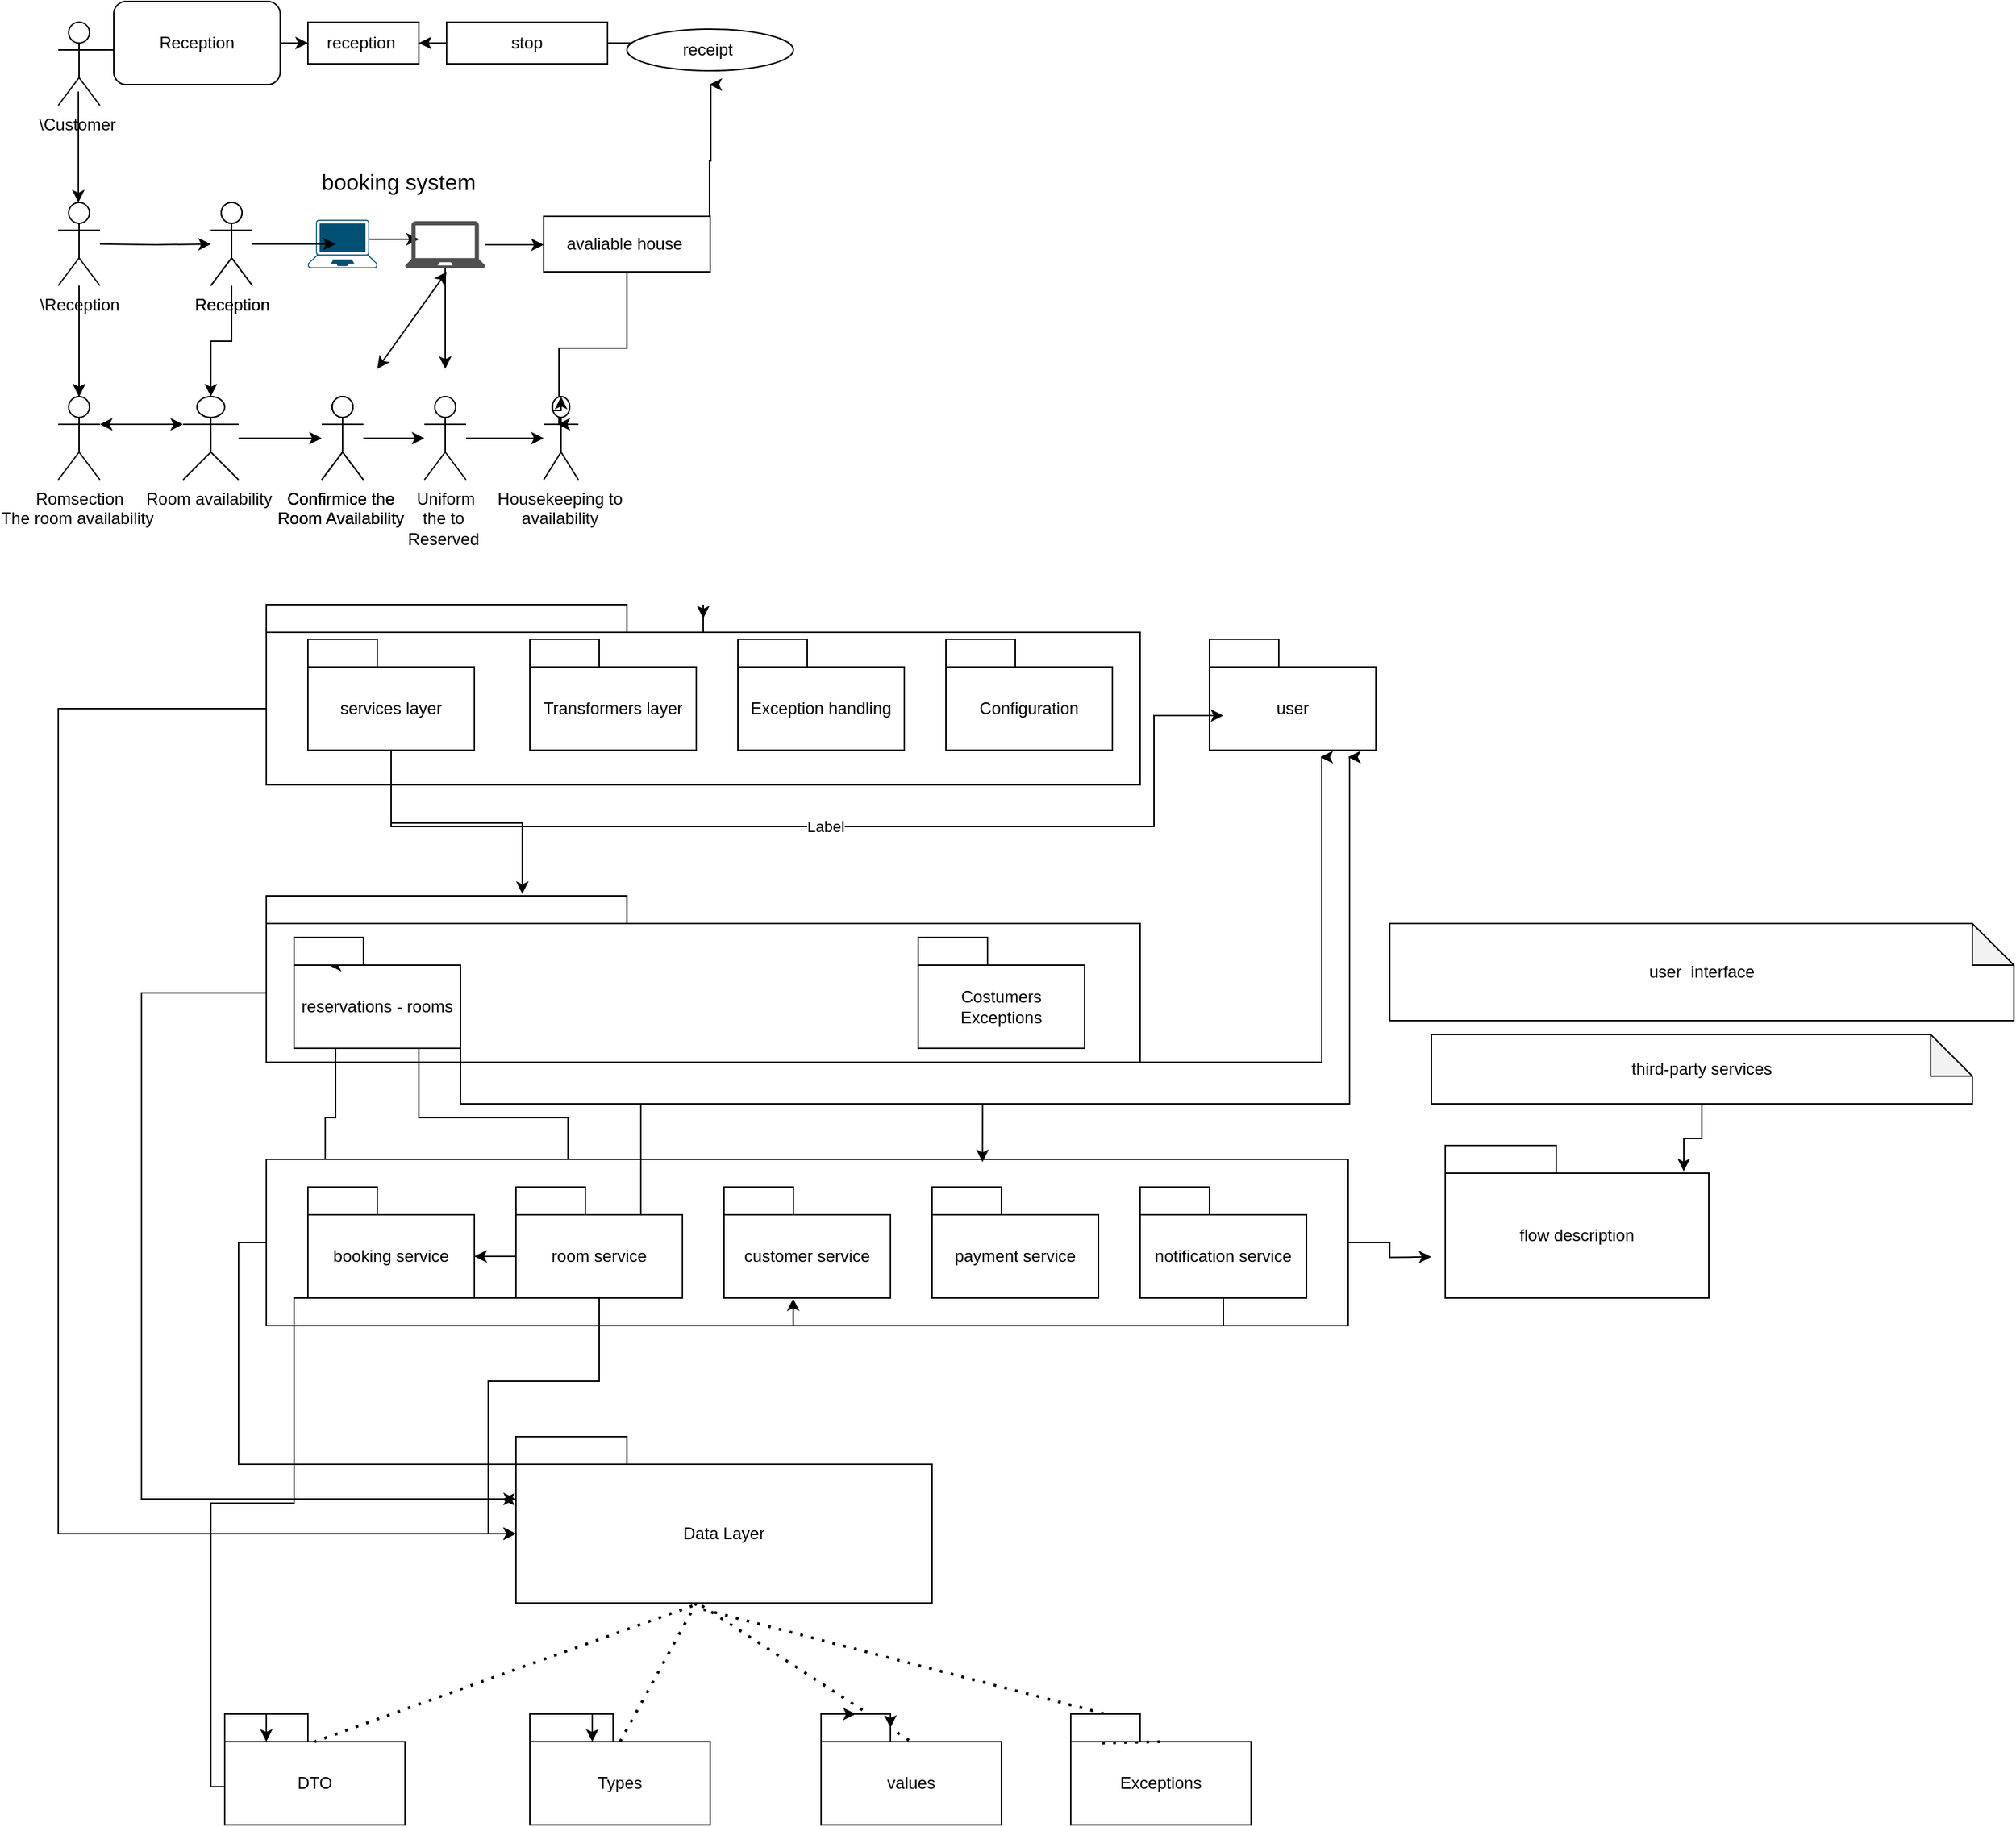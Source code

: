 <mxfile version="26.0.5">
  <diagram name="Page-1" id="pwZF1fmiWI_HokIm1GMl">
    <mxGraphModel dx="1400" dy="809" grid="1" gridSize="10" guides="1" tooltips="1" connect="1" arrows="1" fold="1" page="1" pageScale="1" pageWidth="850" pageHeight="1100" math="0" shadow="0">
      <root>
        <mxCell id="0" />
        <mxCell id="1" parent="0" />
        <mxCell id="9j3O-kGa8PUBj-ueTTgq-31" style="edgeStyle=orthogonalEdgeStyle;rounded=0;orthogonalLoop=1;jettySize=auto;html=1;entryX=0;entryY=0.5;entryDx=0;entryDy=0;" parent="1" edge="1">
          <mxGeometry relative="1" as="geometry">
            <mxPoint x="80" y="170" as="sourcePoint" />
            <mxPoint x="160" y="170" as="targetPoint" />
          </mxGeometry>
        </mxCell>
        <mxCell id="9j3O-kGa8PUBj-ueTTgq-32" style="edgeStyle=orthogonalEdgeStyle;rounded=0;orthogonalLoop=1;jettySize=auto;html=1;" parent="1" edge="1">
          <mxGeometry relative="1" as="geometry">
            <mxPoint x="64.5" y="280" as="targetPoint" />
            <mxPoint x="64.5" y="200" as="sourcePoint" />
          </mxGeometry>
        </mxCell>
        <mxCell id="9j3O-kGa8PUBj-ueTTgq-37" value="" style="edgeStyle=orthogonalEdgeStyle;rounded=0;orthogonalLoop=1;jettySize=auto;html=1;" parent="1" target="9j3O-kGa8PUBj-ueTTgq-36" edge="1">
          <mxGeometry relative="1" as="geometry">
            <mxPoint x="80" y="310" as="sourcePoint" />
          </mxGeometry>
        </mxCell>
        <mxCell id="9j3O-kGa8PUBj-ueTTgq-36" value="Reception" style="shape=umlActor;verticalLabelPosition=bottom;verticalAlign=top;html=1;outlineConnect=0;" parent="1" vertex="1">
          <mxGeometry x="160" y="280" width="30" height="60" as="geometry" />
        </mxCell>
        <mxCell id="9j3O-kGa8PUBj-ueTTgq-41" style="edgeStyle=orthogonalEdgeStyle;rounded=0;orthogonalLoop=1;jettySize=auto;html=1;exitX=0.885;exitY=0.4;exitDx=0;exitDy=0;exitPerimeter=0;" parent="1" source="9j3O-kGa8PUBj-ueTTgq-38" edge="1">
          <mxGeometry relative="1" as="geometry">
            <mxPoint x="310" y="307" as="targetPoint" />
          </mxGeometry>
        </mxCell>
        <mxCell id="9j3O-kGa8PUBj-ueTTgq-38" value="" style="points=[[0.13,0.02,0],[0.5,0,0],[0.87,0.02,0],[0.885,0.4,0],[0.985,0.985,0],[0.5,1,0],[0.015,0.985,0],[0.115,0.4,0]];verticalLabelPosition=bottom;sketch=0;html=1;verticalAlign=top;aspect=fixed;align=center;pointerEvents=1;shape=mxgraph.cisco19.laptop;fillColor=#005073;strokeColor=none;" parent="1" vertex="1">
          <mxGeometry x="230" y="292.5" width="50" height="35" as="geometry" />
        </mxCell>
        <mxCell id="9j3O-kGa8PUBj-ueTTgq-86" value="" style="edgeStyle=orthogonalEdgeStyle;rounded=0;orthogonalLoop=1;jettySize=auto;html=1;" parent="1" source="9j3O-kGa8PUBj-ueTTgq-39" target="9j3O-kGa8PUBj-ueTTgq-81" edge="1">
          <mxGeometry relative="1" as="geometry" />
        </mxCell>
        <mxCell id="9j3O-kGa8PUBj-ueTTgq-39" value="Reception" style="rounded=1;whiteSpace=wrap;html=1;" parent="1" vertex="1">
          <mxGeometry x="90" y="135" width="120" height="60" as="geometry" />
        </mxCell>
        <mxCell id="9j3O-kGa8PUBj-ueTTgq-40" style="edgeStyle=orthogonalEdgeStyle;rounded=0;orthogonalLoop=1;jettySize=auto;html=1;entryX=0.4;entryY=0.5;entryDx=0;entryDy=0;entryPerimeter=0;" parent="1" source="9j3O-kGa8PUBj-ueTTgq-36" target="9j3O-kGa8PUBj-ueTTgq-38" edge="1">
          <mxGeometry relative="1" as="geometry" />
        </mxCell>
        <mxCell id="9j3O-kGa8PUBj-ueTTgq-43" style="edgeStyle=orthogonalEdgeStyle;rounded=0;orthogonalLoop=1;jettySize=auto;html=1;" parent="1" source="9j3O-kGa8PUBj-ueTTgq-42" edge="1">
          <mxGeometry relative="1" as="geometry">
            <mxPoint x="400" y="310.5" as="targetPoint" />
          </mxGeometry>
        </mxCell>
        <mxCell id="9j3O-kGa8PUBj-ueTTgq-45" style="edgeStyle=orthogonalEdgeStyle;rounded=0;orthogonalLoop=1;jettySize=auto;html=1;" parent="1" source="9j3O-kGa8PUBj-ueTTgq-42" edge="1">
          <mxGeometry relative="1" as="geometry">
            <mxPoint x="329" y="400" as="targetPoint" />
          </mxGeometry>
        </mxCell>
        <mxCell id="9j3O-kGa8PUBj-ueTTgq-42" value="" style="sketch=0;pointerEvents=1;shadow=0;dashed=0;html=1;strokeColor=none;fillColor=#505050;labelPosition=center;verticalLabelPosition=bottom;verticalAlign=top;outlineConnect=0;align=center;shape=mxgraph.office.devices.laptop;" parent="1" vertex="1">
          <mxGeometry x="300" y="293.5" width="58" height="34" as="geometry" />
        </mxCell>
        <mxCell id="9j3O-kGa8PUBj-ueTTgq-44" value="" style="endArrow=classic;startArrow=classic;html=1;rounded=0;" parent="1" edge="1">
          <mxGeometry width="50" height="50" relative="1" as="geometry">
            <mxPoint x="280" y="400" as="sourcePoint" />
            <mxPoint x="330" y="330" as="targetPoint" />
          </mxGeometry>
        </mxCell>
        <mxCell id="9j3O-kGa8PUBj-ueTTgq-75" style="edgeStyle=orthogonalEdgeStyle;rounded=0;orthogonalLoop=1;jettySize=auto;html=1;" parent="1" source="9j3O-kGa8PUBj-ueTTgq-46" edge="1">
          <mxGeometry relative="1" as="geometry">
            <mxPoint x="410" y="440" as="targetPoint" />
            <Array as="points">
              <mxPoint x="460" y="385" />
              <mxPoint x="411" y="385" />
            </Array>
          </mxGeometry>
        </mxCell>
        <mxCell id="9j3O-kGa8PUBj-ueTTgq-76" style="edgeStyle=orthogonalEdgeStyle;rounded=0;orthogonalLoop=1;jettySize=auto;html=1;" parent="1" edge="1">
          <mxGeometry relative="1" as="geometry">
            <mxPoint x="519.5" y="195" as="targetPoint" />
            <mxPoint x="519.5" y="305" as="sourcePoint" />
            <Array as="points">
              <mxPoint x="519.5" y="250" />
              <mxPoint x="520.5" y="250" />
            </Array>
          </mxGeometry>
        </mxCell>
        <mxCell id="9j3O-kGa8PUBj-ueTTgq-46" value="avaliable house&amp;nbsp;" style="rounded=0;whiteSpace=wrap;html=1;" parent="1" vertex="1">
          <mxGeometry x="400" y="290" width="120" height="40" as="geometry" />
        </mxCell>
        <mxCell id="9j3O-kGa8PUBj-ueTTgq-55" value="" style="edgeStyle=orthogonalEdgeStyle;rounded=0;orthogonalLoop=1;jettySize=auto;html=1;" parent="1" source="9j3O-kGa8PUBj-ueTTgq-50" target="9j3O-kGa8PUBj-ueTTgq-52" edge="1">
          <mxGeometry relative="1" as="geometry" />
        </mxCell>
        <mxCell id="9j3O-kGa8PUBj-ueTTgq-56" value="" style="edgeStyle=orthogonalEdgeStyle;rounded=0;orthogonalLoop=1;jettySize=auto;html=1;" parent="1" source="9j3O-kGa8PUBj-ueTTgq-50" target="9j3O-kGa8PUBj-ueTTgq-52" edge="1">
          <mxGeometry relative="1" as="geometry" />
        </mxCell>
        <mxCell id="9j3O-kGa8PUBj-ueTTgq-50" value="\Reception" style="shape=umlActor;verticalLabelPosition=bottom;verticalAlign=top;html=1;outlineConnect=0;" parent="1" vertex="1">
          <mxGeometry x="50" y="280" width="30" height="60" as="geometry" />
        </mxCell>
        <mxCell id="9j3O-kGa8PUBj-ueTTgq-52" value="Romsection&lt;div&gt;The room availability&amp;nbsp;&lt;/div&gt;" style="shape=umlActor;verticalLabelPosition=bottom;verticalAlign=top;html=1;outlineConnect=0;" parent="1" vertex="1">
          <mxGeometry x="50" y="420" width="30" height="60" as="geometry" />
        </mxCell>
        <mxCell id="9j3O-kGa8PUBj-ueTTgq-68" value="" style="edgeStyle=orthogonalEdgeStyle;rounded=0;orthogonalLoop=1;jettySize=auto;html=1;" parent="1" source="9j3O-kGa8PUBj-ueTTgq-59" target="9j3O-kGa8PUBj-ueTTgq-64" edge="1">
          <mxGeometry relative="1" as="geometry" />
        </mxCell>
        <mxCell id="9j3O-kGa8PUBj-ueTTgq-57" value="" style="endArrow=classic;startArrow=classic;html=1;rounded=0;entryX=0;entryY=0.333;entryDx=0;entryDy=0;entryPerimeter=0;" parent="1" target="9j3O-kGa8PUBj-ueTTgq-59" edge="1">
          <mxGeometry width="50" height="50" relative="1" as="geometry">
            <mxPoint x="80" y="440" as="sourcePoint" />
            <mxPoint x="140" y="440" as="targetPoint" />
          </mxGeometry>
        </mxCell>
        <mxCell id="9j3O-kGa8PUBj-ueTTgq-59" value="Room availability&amp;nbsp;" style="shape=umlActor;verticalLabelPosition=bottom;verticalAlign=top;html=1;outlineConnect=0;" parent="1" vertex="1">
          <mxGeometry x="140" y="420" width="40" height="60" as="geometry" />
        </mxCell>
        <mxCell id="9j3O-kGa8PUBj-ueTTgq-61" style="edgeStyle=orthogonalEdgeStyle;rounded=0;orthogonalLoop=1;jettySize=auto;html=1;entryX=0.5;entryY=0;entryDx=0;entryDy=0;entryPerimeter=0;" parent="1" source="9j3O-kGa8PUBj-ueTTgq-36" target="9j3O-kGa8PUBj-ueTTgq-59" edge="1">
          <mxGeometry relative="1" as="geometry" />
        </mxCell>
        <mxCell id="9j3O-kGa8PUBj-ueTTgq-63" value="Reception" style="shape=umlActor;verticalLabelPosition=bottom;verticalAlign=top;html=1;outlineConnect=0;" parent="1" vertex="1">
          <mxGeometry x="160" y="280" width="30" height="60" as="geometry" />
        </mxCell>
        <mxCell id="9j3O-kGa8PUBj-ueTTgq-64" value="Confirmice the&amp;nbsp;&lt;div&gt;Room Availability&amp;nbsp;&lt;div&gt;&lt;br&gt;&lt;/div&gt;&lt;/div&gt;" style="shape=umlActor;verticalLabelPosition=bottom;verticalAlign=top;html=1;outlineConnect=0;" parent="1" vertex="1">
          <mxGeometry x="240" y="420" width="30" height="60" as="geometry" />
        </mxCell>
        <mxCell id="9j3O-kGa8PUBj-ueTTgq-72" value="" style="edgeStyle=orthogonalEdgeStyle;rounded=0;orthogonalLoop=1;jettySize=auto;html=1;" parent="1" source="9j3O-kGa8PUBj-ueTTgq-69" target="9j3O-kGa8PUBj-ueTTgq-70" edge="1">
          <mxGeometry relative="1" as="geometry" />
        </mxCell>
        <mxCell id="9j3O-kGa8PUBj-ueTTgq-69" value="Confirmice the&amp;nbsp;&lt;div&gt;Room Availability&amp;nbsp;&lt;div&gt;&lt;br&gt;&lt;/div&gt;&lt;/div&gt;" style="shape=umlActor;verticalLabelPosition=bottom;verticalAlign=top;html=1;outlineConnect=0;" parent="1" vertex="1">
          <mxGeometry x="240" y="420" width="30" height="60" as="geometry" />
        </mxCell>
        <mxCell id="9j3O-kGa8PUBj-ueTTgq-74" value="" style="edgeStyle=orthogonalEdgeStyle;rounded=0;orthogonalLoop=1;jettySize=auto;html=1;" parent="1" source="9j3O-kGa8PUBj-ueTTgq-70" target="9j3O-kGa8PUBj-ueTTgq-73" edge="1">
          <mxGeometry relative="1" as="geometry">
            <Array as="points">
              <mxPoint x="400" y="440" />
              <mxPoint x="400" y="440" />
            </Array>
          </mxGeometry>
        </mxCell>
        <mxCell id="9j3O-kGa8PUBj-ueTTgq-70" value="&lt;div&gt;&lt;div&gt;Uniform&lt;/div&gt;&lt;/div&gt;&lt;div&gt;the to&amp;nbsp;&lt;/div&gt;&lt;div&gt;Reserved&amp;nbsp;&lt;/div&gt;" style="shape=umlActor;verticalLabelPosition=bottom;verticalAlign=top;html=1;outlineConnect=0;" parent="1" vertex="1">
          <mxGeometry x="314" y="420" width="30" height="60" as="geometry" />
        </mxCell>
        <mxCell id="9j3O-kGa8PUBj-ueTTgq-73" value="&lt;div&gt;&lt;div&gt;Housekeeping to&amp;nbsp;&lt;/div&gt;&lt;/div&gt;&lt;div&gt;availability&amp;nbsp;&lt;/div&gt;" style="shape=umlActor;verticalLabelPosition=bottom;verticalAlign=top;html=1;outlineConnect=0;" parent="1" vertex="1">
          <mxGeometry x="400" y="420" width="25" height="60" as="geometry" />
        </mxCell>
        <mxCell id="9j3O-kGa8PUBj-ueTTgq-80" value="" style="edgeStyle=orthogonalEdgeStyle;rounded=0;orthogonalLoop=1;jettySize=auto;html=1;" parent="1" source="9j3O-kGa8PUBj-ueTTgq-78" target="9j3O-kGa8PUBj-ueTTgq-79" edge="1">
          <mxGeometry relative="1" as="geometry" />
        </mxCell>
        <mxCell id="9j3O-kGa8PUBj-ueTTgq-87" value="" style="edgeStyle=orthogonalEdgeStyle;rounded=0;orthogonalLoop=1;jettySize=auto;html=1;" parent="1" source="9j3O-kGa8PUBj-ueTTgq-78" target="9j3O-kGa8PUBj-ueTTgq-81" edge="1">
          <mxGeometry relative="1" as="geometry" />
        </mxCell>
        <mxCell id="9j3O-kGa8PUBj-ueTTgq-78" value="stop" style="rounded=0;whiteSpace=wrap;html=1;" parent="1" vertex="1">
          <mxGeometry x="330" y="150" width="116" height="30" as="geometry" />
        </mxCell>
        <mxCell id="9j3O-kGa8PUBj-ueTTgq-79" value="receipt&amp;nbsp;" style="ellipse;whiteSpace=wrap;html=1;" parent="1" vertex="1">
          <mxGeometry x="460" y="155" width="120" height="30" as="geometry" />
        </mxCell>
        <mxCell id="9j3O-kGa8PUBj-ueTTgq-81" value="reception&amp;nbsp;" style="rounded=0;whiteSpace=wrap;html=1;" parent="1" vertex="1">
          <mxGeometry x="230" y="150" width="80" height="30" as="geometry" />
        </mxCell>
        <mxCell id="9j3O-kGa8PUBj-ueTTgq-58" value="\Customer&amp;nbsp;" style="shape=umlActor;verticalLabelPosition=bottom;verticalAlign=top;html=1;outlineConnect=0;" parent="1" vertex="1">
          <mxGeometry x="50" y="150" width="30" height="60" as="geometry" />
        </mxCell>
        <mxCell id="9j3O-kGa8PUBj-ueTTgq-90" style="edgeStyle=orthogonalEdgeStyle;rounded=0;orthogonalLoop=1;jettySize=auto;html=1;exitX=0.25;exitY=0.1;exitDx=0;exitDy=0;exitPerimeter=0;entryX=0.5;entryY=0;entryDx=0;entryDy=0;entryPerimeter=0;" parent="1" source="9j3O-kGa8PUBj-ueTTgq-73" target="9j3O-kGa8PUBj-ueTTgq-73" edge="1">
          <mxGeometry relative="1" as="geometry">
            <Array as="points">
              <mxPoint x="406" y="430" />
            </Array>
          </mxGeometry>
        </mxCell>
        <mxCell id="9j3O-kGa8PUBj-ueTTgq-93" style="edgeStyle=orthogonalEdgeStyle;rounded=0;orthogonalLoop=1;jettySize=auto;html=1;exitX=0;exitY=0.5;exitDx=0;exitDy=0;entryX=0;entryY=0.5;entryDx=0;entryDy=0;" parent="1" source="9j3O-kGa8PUBj-ueTTgq-95" target="9j3O-kGa8PUBj-ueTTgq-165" edge="1">
          <mxGeometry relative="1" as="geometry">
            <Array as="points">
              <mxPoint x="50" y="645" />
              <mxPoint x="50" y="1240" />
            </Array>
          </mxGeometry>
        </mxCell>
        <mxCell id="9j3O-kGa8PUBj-ueTTgq-94" style="edgeStyle=orthogonalEdgeStyle;rounded=0;orthogonalLoop=1;jettySize=auto;html=1;" parent="1" source="9j3O-kGa8PUBj-ueTTgq-95" edge="1">
          <mxGeometry relative="1" as="geometry">
            <mxPoint x="515" y="580" as="targetPoint" />
          </mxGeometry>
        </mxCell>
        <mxCell id="9j3O-kGa8PUBj-ueTTgq-95" value="" style="rounded=0;whiteSpace=wrap;html=1;" parent="1" vertex="1">
          <mxGeometry x="200" y="590" width="630" height="110" as="geometry" />
        </mxCell>
        <mxCell id="9j3O-kGa8PUBj-ueTTgq-96" value="services layer" style="rounded=0;whiteSpace=wrap;html=1;" parent="1" vertex="1">
          <mxGeometry x="230" y="615" width="120" height="60" as="geometry" />
        </mxCell>
        <mxCell id="9j3O-kGa8PUBj-ueTTgq-97" value="Transformers layer" style="rounded=0;whiteSpace=wrap;html=1;" parent="1" vertex="1">
          <mxGeometry x="390" y="615" width="120" height="60" as="geometry" />
        </mxCell>
        <mxCell id="9j3O-kGa8PUBj-ueTTgq-98" value="Exception handling" style="rounded=0;whiteSpace=wrap;html=1;" parent="1" vertex="1">
          <mxGeometry x="540" y="615" width="120" height="60" as="geometry" />
        </mxCell>
        <mxCell id="9j3O-kGa8PUBj-ueTTgq-99" value="Configuration" style="rounded=0;whiteSpace=wrap;html=1;" parent="1" vertex="1">
          <mxGeometry x="690" y="615" width="120" height="60" as="geometry" />
        </mxCell>
        <mxCell id="9j3O-kGa8PUBj-ueTTgq-100" style="edgeStyle=orthogonalEdgeStyle;rounded=0;orthogonalLoop=1;jettySize=auto;html=1;exitX=0;exitY=0.5;exitDx=0;exitDy=0;entryX=0;entryY=0.25;entryDx=0;entryDy=0;" parent="1" source="9j3O-kGa8PUBj-ueTTgq-101" target="9j3O-kGa8PUBj-ueTTgq-165" edge="1">
          <mxGeometry relative="1" as="geometry">
            <Array as="points">
              <mxPoint x="110" y="850" />
              <mxPoint x="110" y="1215" />
            </Array>
          </mxGeometry>
        </mxCell>
        <mxCell id="9j3O-kGa8PUBj-ueTTgq-101" value="" style="rounded=0;whiteSpace=wrap;html=1;" parent="1" vertex="1">
          <mxGeometry x="200" y="800" width="630" height="100" as="geometry" />
        </mxCell>
        <mxCell id="9j3O-kGa8PUBj-ueTTgq-102" style="edgeStyle=orthogonalEdgeStyle;rounded=0;orthogonalLoop=1;jettySize=auto;html=1;exitX=0.75;exitY=1;exitDx=0;exitDy=0;entryX=0.75;entryY=0;entryDx=0;entryDy=0;" parent="1" source="9j3O-kGa8PUBj-ueTTgq-105" target="9j3O-kGa8PUBj-ueTTgq-131" edge="1">
          <mxGeometry relative="1" as="geometry">
            <Array as="points">
              <mxPoint x="310" y="940" />
              <mxPoint x="418" y="940" />
            </Array>
          </mxGeometry>
        </mxCell>
        <mxCell id="9j3O-kGa8PUBj-ueTTgq-103" style="edgeStyle=orthogonalEdgeStyle;rounded=0;orthogonalLoop=1;jettySize=auto;html=1;exitX=0.25;exitY=1;exitDx=0;exitDy=0;entryX=0.25;entryY=0;entryDx=0;entryDy=0;" parent="1" source="9j3O-kGa8PUBj-ueTTgq-105" target="9j3O-kGa8PUBj-ueTTgq-130" edge="1">
          <mxGeometry relative="1" as="geometry" />
        </mxCell>
        <mxCell id="9j3O-kGa8PUBj-ueTTgq-104" style="edgeStyle=orthogonalEdgeStyle;rounded=0;orthogonalLoop=1;jettySize=auto;html=1;exitX=1;exitY=0.5;exitDx=0;exitDy=0;" parent="1" source="9j3O-kGa8PUBj-ueTTgq-105" edge="1">
          <mxGeometry relative="1" as="geometry">
            <mxPoint x="960" y="680" as="targetPoint" />
            <Array as="points">
              <mxPoint x="340" y="900" />
              <mxPoint x="961" y="900" />
              <mxPoint x="961" y="680" />
            </Array>
          </mxGeometry>
        </mxCell>
        <mxCell id="9j3O-kGa8PUBj-ueTTgq-105" value="reservations - rooms" style="rounded=0;whiteSpace=wrap;html=1;" parent="1" vertex="1">
          <mxGeometry x="220" y="830" width="120" height="60" as="geometry" />
        </mxCell>
        <mxCell id="9j3O-kGa8PUBj-ueTTgq-106" value="Costumers Exceptions" style="rounded=0;whiteSpace=wrap;html=1;" parent="1" vertex="1">
          <mxGeometry x="670" y="830" width="120" height="60" as="geometry" />
        </mxCell>
        <mxCell id="9j3O-kGa8PUBj-ueTTgq-107" value="" style="rounded=0;whiteSpace=wrap;html=1;" parent="1" vertex="1">
          <mxGeometry x="220" y="810" width="50" height="20" as="geometry" />
        </mxCell>
        <mxCell id="9j3O-kGa8PUBj-ueTTgq-108" style="edgeStyle=orthogonalEdgeStyle;rounded=0;orthogonalLoop=1;jettySize=auto;html=1;exitX=0.75;exitY=1;exitDx=0;exitDy=0;entryX=0.5;entryY=1;entryDx=0;entryDy=0;" parent="1" source="9j3O-kGa8PUBj-ueTTgq-107" target="9j3O-kGa8PUBj-ueTTgq-107" edge="1">
          <mxGeometry relative="1" as="geometry" />
        </mxCell>
        <mxCell id="9j3O-kGa8PUBj-ueTTgq-109" value="" style="rounded=0;whiteSpace=wrap;html=1;" parent="1" vertex="1">
          <mxGeometry x="220" y="810" width="50" height="20" as="geometry" />
        </mxCell>
        <mxCell id="9j3O-kGa8PUBj-ueTTgq-110" value="" style="whiteSpace=wrap;html=1;" parent="1" vertex="1">
          <mxGeometry x="670" y="810" width="50" height="20" as="geometry" />
        </mxCell>
        <mxCell id="9j3O-kGa8PUBj-ueTTgq-111" value="" style="rounded=0;whiteSpace=wrap;html=1;" parent="1" vertex="1">
          <mxGeometry x="230" y="595" width="50" height="20" as="geometry" />
        </mxCell>
        <mxCell id="9j3O-kGa8PUBj-ueTTgq-112" value="" style="rounded=0;whiteSpace=wrap;html=1;" parent="1" vertex="1">
          <mxGeometry x="390" y="595" width="50" height="20" as="geometry" />
        </mxCell>
        <mxCell id="9j3O-kGa8PUBj-ueTTgq-113" value="" style="rounded=0;whiteSpace=wrap;html=1;" parent="1" vertex="1">
          <mxGeometry x="540" y="595" width="50" height="20" as="geometry" />
        </mxCell>
        <mxCell id="9j3O-kGa8PUBj-ueTTgq-114" value="" style="rounded=0;whiteSpace=wrap;html=1;" parent="1" vertex="1">
          <mxGeometry x="690" y="595" width="50" height="20" as="geometry" />
        </mxCell>
        <mxCell id="9j3O-kGa8PUBj-ueTTgq-115" value="user" style="rounded=0;whiteSpace=wrap;html=1;" parent="1" vertex="1">
          <mxGeometry x="880" y="615" width="120" height="60" as="geometry" />
        </mxCell>
        <mxCell id="9j3O-kGa8PUBj-ueTTgq-116" value="" style="rounded=0;whiteSpace=wrap;html=1;" parent="1" vertex="1">
          <mxGeometry x="880" y="595" width="50" height="20" as="geometry" />
        </mxCell>
        <mxCell id="9j3O-kGa8PUBj-ueTTgq-117" value="" style="rounded=0;whiteSpace=wrap;html=1;" parent="1" vertex="1">
          <mxGeometry x="200" y="780" width="260" height="20" as="geometry" />
        </mxCell>
        <mxCell id="9j3O-kGa8PUBj-ueTTgq-118" value="" style="rounded=0;whiteSpace=wrap;html=1;" parent="1" vertex="1">
          <mxGeometry x="200" y="570" width="260" height="20" as="geometry" />
        </mxCell>
        <mxCell id="9j3O-kGa8PUBj-ueTTgq-119" style="edgeStyle=orthogonalEdgeStyle;rounded=0;orthogonalLoop=1;jettySize=auto;html=1;exitX=1;exitY=0.5;exitDx=0;exitDy=0;" parent="1" source="9j3O-kGa8PUBj-ueTTgq-121" edge="1">
          <mxGeometry relative="1" as="geometry">
            <mxPoint x="1040" y="1040.333" as="targetPoint" />
          </mxGeometry>
        </mxCell>
        <mxCell id="9j3O-kGa8PUBj-ueTTgq-120" style="edgeStyle=orthogonalEdgeStyle;rounded=0;orthogonalLoop=1;jettySize=auto;html=1;exitX=0;exitY=0.5;exitDx=0;exitDy=0;" parent="1" source="9j3O-kGa8PUBj-ueTTgq-121" edge="1">
          <mxGeometry relative="1" as="geometry">
            <mxPoint x="370" y="1215.333" as="targetPoint" />
            <Array as="points">
              <mxPoint x="180" y="1030" />
              <mxPoint x="180" y="1190" />
              <mxPoint x="380" y="1190" />
              <mxPoint x="380" y="1215" />
            </Array>
          </mxGeometry>
        </mxCell>
        <mxCell id="9j3O-kGa8PUBj-ueTTgq-121" value="" style="rounded=0;whiteSpace=wrap;html=1;" parent="1" vertex="1">
          <mxGeometry x="200" y="970" width="780" height="120" as="geometry" />
        </mxCell>
        <mxCell id="9j3O-kGa8PUBj-ueTTgq-122" value="booking service" style="rounded=0;whiteSpace=wrap;html=1;" parent="1" vertex="1">
          <mxGeometry x="230" y="1010" width="120" height="60" as="geometry" />
        </mxCell>
        <mxCell id="9j3O-kGa8PUBj-ueTTgq-123" style="edgeStyle=orthogonalEdgeStyle;rounded=0;orthogonalLoop=1;jettySize=auto;html=1;" parent="1" source="9j3O-kGa8PUBj-ueTTgq-126" edge="1">
          <mxGeometry relative="1" as="geometry">
            <mxPoint x="350" y="1040" as="targetPoint" />
          </mxGeometry>
        </mxCell>
        <mxCell id="9j3O-kGa8PUBj-ueTTgq-124" style="edgeStyle=orthogonalEdgeStyle;rounded=0;orthogonalLoop=1;jettySize=auto;html=1;exitX=0.75;exitY=0;exitDx=0;exitDy=0;" parent="1" source="9j3O-kGa8PUBj-ueTTgq-126" edge="1">
          <mxGeometry relative="1" as="geometry">
            <mxPoint x="980" y="680" as="targetPoint" />
            <Array as="points">
              <mxPoint x="470" y="930" />
              <mxPoint x="981" y="930" />
              <mxPoint x="981" y="680" />
            </Array>
          </mxGeometry>
        </mxCell>
        <mxCell id="9j3O-kGa8PUBj-ueTTgq-125" style="edgeStyle=orthogonalEdgeStyle;rounded=0;orthogonalLoop=1;jettySize=auto;html=1;exitX=0.5;exitY=1;exitDx=0;exitDy=0;entryX=0;entryY=0.75;entryDx=0;entryDy=0;" parent="1" edge="1">
          <mxGeometry relative="1" as="geometry">
            <mxPoint x="450" y="1057.5" as="sourcePoint" />
            <mxPoint x="180" y="1422.5" as="targetPoint" />
            <Array as="points">
              <mxPoint x="450" y="1070" />
              <mxPoint x="220" y="1070" />
              <mxPoint x="220" y="1218" />
              <mxPoint x="160" y="1218" />
              <mxPoint x="160" y="1423" />
            </Array>
          </mxGeometry>
        </mxCell>
        <mxCell id="9j3O-kGa8PUBj-ueTTgq-126" value="room service" style="rounded=0;whiteSpace=wrap;html=1;" parent="1" vertex="1">
          <mxGeometry x="380" y="1010" width="120" height="60" as="geometry" />
        </mxCell>
        <mxCell id="9j3O-kGa8PUBj-ueTTgq-127" value="customer service" style="rounded=0;whiteSpace=wrap;html=1;" parent="1" vertex="1">
          <mxGeometry x="530" y="1010" width="120" height="60" as="geometry" />
        </mxCell>
        <mxCell id="9j3O-kGa8PUBj-ueTTgq-128" value="payment service" style="rounded=0;whiteSpace=wrap;html=1;" parent="1" vertex="1">
          <mxGeometry x="680" y="1010" width="120" height="60" as="geometry" />
        </mxCell>
        <mxCell id="9j3O-kGa8PUBj-ueTTgq-129" value="notification service" style="rounded=0;whiteSpace=wrap;html=1;" parent="1" vertex="1">
          <mxGeometry x="830" y="1010" width="120" height="60" as="geometry" />
        </mxCell>
        <mxCell id="9j3O-kGa8PUBj-ueTTgq-130" value="" style="rounded=0;whiteSpace=wrap;html=1;" parent="1" vertex="1">
          <mxGeometry x="230" y="990" width="50" height="20" as="geometry" />
        </mxCell>
        <mxCell id="9j3O-kGa8PUBj-ueTTgq-131" value="" style="rounded=0;whiteSpace=wrap;html=1;" parent="1" vertex="1">
          <mxGeometry x="380" y="990" width="50" height="20" as="geometry" />
        </mxCell>
        <mxCell id="9j3O-kGa8PUBj-ueTTgq-132" value="" style="rounded=0;whiteSpace=wrap;html=1;" parent="1" vertex="1">
          <mxGeometry x="530" y="990" width="50" height="20" as="geometry" />
        </mxCell>
        <mxCell id="9j3O-kGa8PUBj-ueTTgq-133" value="" style="rounded=0;whiteSpace=wrap;html=1;" parent="1" vertex="1">
          <mxGeometry x="680" y="990" width="50" height="20" as="geometry" />
        </mxCell>
        <mxCell id="9j3O-kGa8PUBj-ueTTgq-134" value="" style="rounded=0;whiteSpace=wrap;html=1;" parent="1" vertex="1">
          <mxGeometry x="830" y="990" width="50" height="20" as="geometry" />
        </mxCell>
        <mxCell id="9j3O-kGa8PUBj-ueTTgq-135" style="edgeStyle=orthogonalEdgeStyle;rounded=0;orthogonalLoop=1;jettySize=auto;html=1;exitX=0;exitY=0;exitDx=80;exitDy=30;exitPerimeter=0;" parent="1" source="9j3O-kGa8PUBj-ueTTgq-136" edge="1">
          <mxGeometry relative="1" as="geometry">
            <mxPoint x="1070" y="840.333" as="targetPoint" />
          </mxGeometry>
        </mxCell>
        <mxCell id="9j3O-kGa8PUBj-ueTTgq-136" value="user&amp;nbsp; interface" style="shape=note;whiteSpace=wrap;html=1;backgroundOutline=1;darkOpacity=0.05;" parent="1" vertex="1">
          <mxGeometry x="1010" y="800" width="450" height="70" as="geometry" />
        </mxCell>
        <mxCell id="9j3O-kGa8PUBj-ueTTgq-137" value="third-party services" style="shape=note;whiteSpace=wrap;html=1;backgroundOutline=1;darkOpacity=0.05;" parent="1" vertex="1">
          <mxGeometry x="1040" y="880" width="390" height="50" as="geometry" />
        </mxCell>
        <mxCell id="9j3O-kGa8PUBj-ueTTgq-138" value="flow description" style="rounded=0;whiteSpace=wrap;html=1;" parent="1" vertex="1">
          <mxGeometry x="1050" y="980" width="190" height="90" as="geometry" />
        </mxCell>
        <mxCell id="9j3O-kGa8PUBj-ueTTgq-139" value="" style="rounded=0;whiteSpace=wrap;html=1;" parent="1" vertex="1">
          <mxGeometry x="1050" y="960" width="80" height="20" as="geometry" />
        </mxCell>
        <mxCell id="9j3O-kGa8PUBj-ueTTgq-140" value="" style="rounded=0;whiteSpace=wrap;html=1;" parent="1" vertex="1">
          <mxGeometry x="380" y="1170" width="80" height="20" as="geometry" />
        </mxCell>
        <mxCell id="9j3O-kGa8PUBj-ueTTgq-141" value="DTO" style="rounded=0;whiteSpace=wrap;html=1;" parent="1" vertex="1">
          <mxGeometry x="170" y="1390" width="130" height="60" as="geometry" />
        </mxCell>
        <mxCell id="9j3O-kGa8PUBj-ueTTgq-142" value="Types" style="rounded=0;whiteSpace=wrap;html=1;" parent="1" vertex="1">
          <mxGeometry x="390" y="1390" width="130" height="60" as="geometry" />
        </mxCell>
        <mxCell id="9j3O-kGa8PUBj-ueTTgq-143" value="values" style="rounded=0;whiteSpace=wrap;html=1;" parent="1" vertex="1">
          <mxGeometry x="600" y="1390" width="130" height="60" as="geometry" />
        </mxCell>
        <mxCell id="9j3O-kGa8PUBj-ueTTgq-144" value="Exceptions" style="rounded=0;whiteSpace=wrap;html=1;" parent="1" vertex="1">
          <mxGeometry x="780" y="1390" width="130" height="60" as="geometry" />
        </mxCell>
        <mxCell id="9j3O-kGa8PUBj-ueTTgq-145" value="" style="endArrow=none;dashed=1;html=1;dashPattern=1 3;strokeWidth=2;rounded=0;entryX=0.5;entryY=0;entryDx=0;entryDy=0;exitX=0.424;exitY=1.02;exitDx=0;exitDy=0;exitPerimeter=0;" parent="1" source="9j3O-kGa8PUBj-ueTTgq-165" target="9j3O-kGa8PUBj-ueTTgq-141" edge="1">
          <mxGeometry width="50" height="50" relative="1" as="geometry">
            <mxPoint x="660" y="1180" as="sourcePoint" />
            <mxPoint x="710" y="1130" as="targetPoint" />
          </mxGeometry>
        </mxCell>
        <mxCell id="9j3O-kGa8PUBj-ueTTgq-146" value="" style="endArrow=none;dashed=1;html=1;dashPattern=1 3;strokeWidth=2;rounded=0;entryX=0.5;entryY=0;entryDx=0;entryDy=0;" parent="1" target="9j3O-kGa8PUBj-ueTTgq-142" edge="1">
          <mxGeometry width="50" height="50" relative="1" as="geometry">
            <mxPoint x="510" y="1290" as="sourcePoint" />
            <mxPoint x="710" y="1130" as="targetPoint" />
          </mxGeometry>
        </mxCell>
        <mxCell id="9j3O-kGa8PUBj-ueTTgq-147" value="" style="endArrow=none;dashed=1;html=1;dashPattern=1 3;strokeWidth=2;rounded=0;entryX=0.5;entryY=0;entryDx=0;entryDy=0;exitX=0.447;exitY=1.02;exitDx=0;exitDy=0;exitPerimeter=0;" parent="1" source="9j3O-kGa8PUBj-ueTTgq-165" target="9j3O-kGa8PUBj-ueTTgq-143" edge="1">
          <mxGeometry width="50" height="50" relative="1" as="geometry">
            <mxPoint x="660" y="1180" as="sourcePoint" />
            <mxPoint x="710" y="1130" as="targetPoint" />
          </mxGeometry>
        </mxCell>
        <mxCell id="9j3O-kGa8PUBj-ueTTgq-148" value="" style="endArrow=none;dashed=1;html=1;dashPattern=1 3;strokeWidth=2;rounded=0;entryX=0.5;entryY=0;entryDx=0;entryDy=0;exitX=0.451;exitY=1.047;exitDx=0;exitDy=0;exitPerimeter=0;" parent="1" source="9j3O-kGa8PUBj-ueTTgq-157" target="9j3O-kGa8PUBj-ueTTgq-144" edge="1">
          <mxGeometry width="50" height="50" relative="1" as="geometry">
            <mxPoint x="660" y="1180" as="sourcePoint" />
            <mxPoint x="710" y="1130" as="targetPoint" />
          </mxGeometry>
        </mxCell>
        <mxCell id="9j3O-kGa8PUBj-ueTTgq-149" value="" style="rounded=0;whiteSpace=wrap;html=1;" parent="1" vertex="1">
          <mxGeometry x="390" y="1370" width="60" height="20" as="geometry" />
        </mxCell>
        <mxCell id="9j3O-kGa8PUBj-ueTTgq-150" value="" style="rounded=0;whiteSpace=wrap;html=1;" parent="1" vertex="1">
          <mxGeometry x="170" y="1370" width="60" height="20" as="geometry" />
        </mxCell>
        <mxCell id="9j3O-kGa8PUBj-ueTTgq-151" style="edgeStyle=orthogonalEdgeStyle;rounded=0;orthogonalLoop=1;jettySize=auto;html=1;exitX=0.5;exitY=0;exitDx=0;exitDy=0;entryX=0.5;entryY=1;entryDx=0;entryDy=0;" parent="1" source="9j3O-kGa8PUBj-ueTTgq-150" target="9j3O-kGa8PUBj-ueTTgq-150" edge="1">
          <mxGeometry relative="1" as="geometry" />
        </mxCell>
        <mxCell id="9j3O-kGa8PUBj-ueTTgq-152" style="edgeStyle=orthogonalEdgeStyle;rounded=0;orthogonalLoop=1;jettySize=auto;html=1;exitX=0.25;exitY=0;exitDx=0;exitDy=0;entryX=0.75;entryY=1;entryDx=0;entryDy=0;" parent="1" source="9j3O-kGa8PUBj-ueTTgq-149" target="9j3O-kGa8PUBj-ueTTgq-149" edge="1">
          <mxGeometry relative="1" as="geometry" />
        </mxCell>
        <mxCell id="9j3O-kGa8PUBj-ueTTgq-153" value="" style="rounded=0;whiteSpace=wrap;html=1;" parent="1" vertex="1">
          <mxGeometry x="600" y="1370" width="50" height="20" as="geometry" />
        </mxCell>
        <mxCell id="9j3O-kGa8PUBj-ueTTgq-154" style="edgeStyle=orthogonalEdgeStyle;rounded=0;orthogonalLoop=1;jettySize=auto;html=1;exitX=1;exitY=0.25;exitDx=0;exitDy=0;entryX=1;entryY=0.5;entryDx=0;entryDy=0;" parent="1" source="9j3O-kGa8PUBj-ueTTgq-153" target="9j3O-kGa8PUBj-ueTTgq-153" edge="1">
          <mxGeometry relative="1" as="geometry" />
        </mxCell>
        <mxCell id="9j3O-kGa8PUBj-ueTTgq-155" style="edgeStyle=orthogonalEdgeStyle;rounded=0;orthogonalLoop=1;jettySize=auto;html=1;exitX=0.25;exitY=0;exitDx=0;exitDy=0;entryX=0.5;entryY=0;entryDx=0;entryDy=0;" parent="1" source="9j3O-kGa8PUBj-ueTTgq-153" target="9j3O-kGa8PUBj-ueTTgq-153" edge="1">
          <mxGeometry relative="1" as="geometry" />
        </mxCell>
        <mxCell id="9j3O-kGa8PUBj-ueTTgq-156" value="" style="endArrow=none;dashed=1;html=1;dashPattern=1 3;strokeWidth=2;rounded=0;entryX=0.5;entryY=0;entryDx=0;entryDy=0;exitX=0.451;exitY=1.047;exitDx=0;exitDy=0;exitPerimeter=0;" parent="1" source="9j3O-kGa8PUBj-ueTTgq-165" target="9j3O-kGa8PUBj-ueTTgq-157" edge="1">
          <mxGeometry width="50" height="50" relative="1" as="geometry">
            <mxPoint x="515" y="1295" as="sourcePoint" />
            <mxPoint x="845" y="1390" as="targetPoint" />
          </mxGeometry>
        </mxCell>
        <mxCell id="9j3O-kGa8PUBj-ueTTgq-157" value="" style="rounded=0;whiteSpace=wrap;html=1;" parent="1" vertex="1">
          <mxGeometry x="780" y="1370" width="50" height="20" as="geometry" />
        </mxCell>
        <mxCell id="9j3O-kGa8PUBj-ueTTgq-158" value="" style="endArrow=classic;html=1;rounded=0;exitX=0.5;exitY=1;exitDx=0;exitDy=0;" parent="1" source="9j3O-kGa8PUBj-ueTTgq-96" edge="1">
          <mxGeometry relative="1" as="geometry">
            <mxPoint x="630" y="870" as="sourcePoint" />
            <mxPoint x="890" y="650" as="targetPoint" />
            <Array as="points">
              <mxPoint x="290" y="730" />
              <mxPoint x="840" y="730" />
              <mxPoint x="840" y="650" />
            </Array>
          </mxGeometry>
        </mxCell>
        <mxCell id="9j3O-kGa8PUBj-ueTTgq-159" value="Label" style="edgeLabel;resizable=0;html=1;;align=center;verticalAlign=middle;" parent="9j3O-kGa8PUBj-ueTTgq-158" connectable="0" vertex="1">
          <mxGeometry relative="1" as="geometry" />
        </mxCell>
        <mxCell id="9j3O-kGa8PUBj-ueTTgq-160" style="edgeStyle=orthogonalEdgeStyle;rounded=0;orthogonalLoop=1;jettySize=auto;html=1;entryX=0.71;entryY=-0.067;entryDx=0;entryDy=0;entryPerimeter=0;" parent="1" source="9j3O-kGa8PUBj-ueTTgq-96" target="9j3O-kGa8PUBj-ueTTgq-117" edge="1">
          <mxGeometry relative="1" as="geometry" />
        </mxCell>
        <mxCell id="9j3O-kGa8PUBj-ueTTgq-161" style="edgeStyle=orthogonalEdgeStyle;rounded=0;orthogonalLoop=1;jettySize=auto;html=1;exitX=0.5;exitY=1;exitDx=0;exitDy=0;exitPerimeter=0;entryX=0.905;entryY=-0.015;entryDx=0;entryDy=0;entryPerimeter=0;" parent="1" source="9j3O-kGa8PUBj-ueTTgq-137" target="9j3O-kGa8PUBj-ueTTgq-138" edge="1">
          <mxGeometry relative="1" as="geometry" />
        </mxCell>
        <mxCell id="9j3O-kGa8PUBj-ueTTgq-162" style="edgeStyle=orthogonalEdgeStyle;rounded=0;orthogonalLoop=1;jettySize=auto;html=1;exitX=1;exitY=1;exitDx=0;exitDy=0;entryX=0.662;entryY=0.017;entryDx=0;entryDy=0;entryPerimeter=0;" parent="1" source="9j3O-kGa8PUBj-ueTTgq-105" target="9j3O-kGa8PUBj-ueTTgq-121" edge="1">
          <mxGeometry relative="1" as="geometry" />
        </mxCell>
        <mxCell id="9j3O-kGa8PUBj-ueTTgq-163" style="edgeStyle=orthogonalEdgeStyle;rounded=0;orthogonalLoop=1;jettySize=auto;html=1;exitX=0.5;exitY=1;exitDx=0;exitDy=0;entryX=0.487;entryY=0.836;entryDx=0;entryDy=0;entryPerimeter=0;" parent="1" source="9j3O-kGa8PUBj-ueTTgq-129" target="9j3O-kGa8PUBj-ueTTgq-121" edge="1">
          <mxGeometry relative="1" as="geometry" />
        </mxCell>
        <mxCell id="9j3O-kGa8PUBj-ueTTgq-164" value="" style="edgeStyle=orthogonalEdgeStyle;rounded=0;orthogonalLoop=1;jettySize=auto;html=1;exitX=0.5;exitY=1;exitDx=0;exitDy=0;entryX=0;entryY=0.5;entryDx=0;entryDy=0;" parent="1" source="9j3O-kGa8PUBj-ueTTgq-126" target="9j3O-kGa8PUBj-ueTTgq-165" edge="1">
          <mxGeometry relative="1" as="geometry">
            <mxPoint x="440" y="1070" as="sourcePoint" />
            <mxPoint x="170" y="1420" as="targetPoint" />
          </mxGeometry>
        </mxCell>
        <mxCell id="9j3O-kGa8PUBj-ueTTgq-165" value="Data Layer" style="rounded=0;whiteSpace=wrap;html=1;" parent="1" vertex="1">
          <mxGeometry x="380" y="1190" width="300" height="100" as="geometry" />
        </mxCell>
        <mxCell id="nMQrhRk0mqjMjwTxSjyu-5" value="booking system" style="text;html=1;align=center;verticalAlign=middle;resizable=0;points=[];autosize=1;strokeColor=none;fillColor=none;fontSize=16;" vertex="1" parent="1">
          <mxGeometry x="230" y="250" width="130" height="30" as="geometry" />
        </mxCell>
      </root>
    </mxGraphModel>
  </diagram>
</mxfile>
